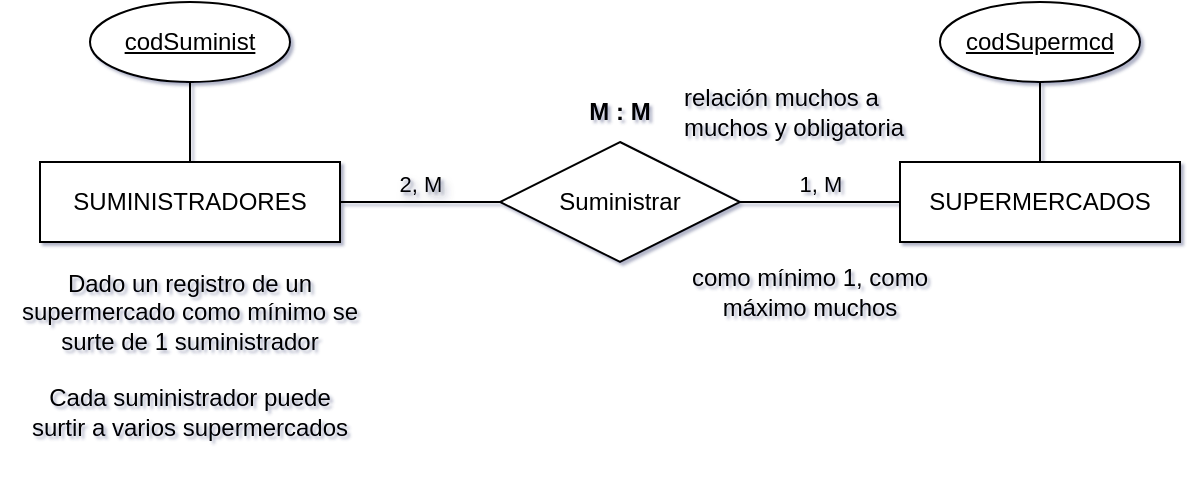 <mxfile version="24.7.17">
  <diagram name="Página-1" id="JO-Kbz_GNz-LB_rPfuFE">
    <mxGraphModel dx="988" dy="573" grid="1" gridSize="10" guides="1" tooltips="1" connect="1" arrows="1" fold="1" page="1" pageScale="1" pageWidth="1920" pageHeight="1200" background="none" math="0" shadow="1">
      <root>
        <mxCell id="0" />
        <mxCell id="1" parent="0" />
        <mxCell id="5EynptWEYeTZD6q-KqAJ-1" value="SUMINISTRADORES" style="whiteSpace=wrap;html=1;align=center;shadow=0;flipH=0;flipV=0;" parent="1" vertex="1">
          <mxGeometry x="40" y="120" width="150" height="40" as="geometry" />
        </mxCell>
        <mxCell id="5EynptWEYeTZD6q-KqAJ-4" value="2, M" style="edgeStyle=orthogonalEdgeStyle;rounded=0;orthogonalLoop=1;jettySize=auto;html=1;exitX=0;exitY=0.5;exitDx=0;exitDy=0;entryX=1;entryY=0.5;entryDx=0;entryDy=0;verticalAlign=bottom;labelBackgroundColor=none;fontColor=default;textShadow=1;endArrow=none;endFill=0;shadow=0;" parent="1" source="5EynptWEYeTZD6q-KqAJ-3" target="5EynptWEYeTZD6q-KqAJ-1" edge="1">
          <mxGeometry relative="1" as="geometry" />
        </mxCell>
        <mxCell id="5EynptWEYeTZD6q-KqAJ-5" value="1, M" style="edgeStyle=orthogonalEdgeStyle;shape=connector;rounded=0;orthogonalLoop=1;jettySize=auto;html=1;exitX=1;exitY=0.5;exitDx=0;exitDy=0;strokeColor=default;align=center;verticalAlign=bottom;fontFamily=Helvetica;fontSize=11;fontColor=default;labelBackgroundColor=none;endArrow=none;endFill=0;shadow=0;entryX=0;entryY=0.5;entryDx=0;entryDy=0;" parent="1" source="5EynptWEYeTZD6q-KqAJ-3" target="5EynptWEYeTZD6q-KqAJ-2" edge="1">
          <mxGeometry relative="1" as="geometry">
            <mxPoint x="540" y="100" as="targetPoint" />
          </mxGeometry>
        </mxCell>
        <mxCell id="5EynptWEYeTZD6q-KqAJ-3" value="Suministrar" style="shape=rhombus;perimeter=rhombusPerimeter;whiteSpace=wrap;html=1;align=center;shadow=0;flipH=0;flipV=0;" parent="1" vertex="1">
          <mxGeometry x="270" y="110" width="120" height="60" as="geometry" />
        </mxCell>
        <mxCell id="5EynptWEYeTZD6q-KqAJ-2" value="SUPERMERCADOS" style="whiteSpace=wrap;html=1;align=center;shadow=0;flipH=0;flipV=0;" parent="1" vertex="1">
          <mxGeometry x="470" y="120" width="140" height="40" as="geometry" />
        </mxCell>
        <mxCell id="GQsO0ul9ZgqGR5JIg6i9-3" value="Dado un registro de un supermercado como mínimo se surte de 1 suministrador" style="text;html=1;align=center;verticalAlign=middle;whiteSpace=wrap;rounded=0;" parent="1" vertex="1">
          <mxGeometry x="20" y="150" width="190" height="90" as="geometry" />
        </mxCell>
        <mxCell id="GQsO0ul9ZgqGR5JIg6i9-4" value="Cada suministrador puede surtir a varios supermercados" style="text;html=1;align=center;verticalAlign=middle;whiteSpace=wrap;rounded=0;" parent="1" vertex="1">
          <mxGeometry x="30" y="210" width="170" height="70" as="geometry" />
        </mxCell>
        <mxCell id="GQsO0ul9ZgqGR5JIg6i9-5" value="como mínimo 1, como máximo muchos" style="text;html=1;align=center;verticalAlign=middle;whiteSpace=wrap;rounded=0;" parent="1" vertex="1">
          <mxGeometry x="355" y="160" width="140" height="50" as="geometry" />
        </mxCell>
        <mxCell id="GQsO0ul9ZgqGR5JIg6i9-7" value="relación muchos a muchos y obligatoria" style="text;html=1;align=left;verticalAlign=middle;whiteSpace=wrap;rounded=0;" parent="1" vertex="1">
          <mxGeometry x="360" y="80" width="130" height="30" as="geometry" />
        </mxCell>
        <mxCell id="GQsO0ul9ZgqGR5JIg6i9-8" value="&lt;b&gt;M : M&lt;/b&gt;" style="text;html=1;align=center;verticalAlign=middle;whiteSpace=wrap;rounded=0;" parent="1" vertex="1">
          <mxGeometry x="300" y="80" width="60" height="30" as="geometry" />
        </mxCell>
        <mxCell id="O3S8YqVi3xzq-e0ClRUe-1" value="&lt;u&gt;codSuminist&lt;/u&gt;" style="ellipse;whiteSpace=wrap;html=1;align=center;" vertex="1" parent="1">
          <mxGeometry x="65" y="40" width="100" height="40" as="geometry" />
        </mxCell>
        <mxCell id="O3S8YqVi3xzq-e0ClRUe-2" value="&lt;u&gt;codSupermcd&lt;/u&gt;" style="ellipse;whiteSpace=wrap;html=1;align=center;" vertex="1" parent="1">
          <mxGeometry x="490" y="40" width="100" height="40" as="geometry" />
        </mxCell>
        <mxCell id="O3S8YqVi3xzq-e0ClRUe-3" value="" style="endArrow=none;html=1;rounded=0;exitX=0.5;exitY=0;exitDx=0;exitDy=0;entryX=0.5;entryY=1;entryDx=0;entryDy=0;" edge="1" parent="1" source="5EynptWEYeTZD6q-KqAJ-2" target="O3S8YqVi3xzq-e0ClRUe-2">
          <mxGeometry width="50" height="50" relative="1" as="geometry">
            <mxPoint x="420" y="170" as="sourcePoint" />
            <mxPoint x="470" y="120" as="targetPoint" />
          </mxGeometry>
        </mxCell>
        <mxCell id="O3S8YqVi3xzq-e0ClRUe-4" value="" style="endArrow=none;html=1;rounded=0;exitX=0.5;exitY=0;exitDx=0;exitDy=0;entryX=0.5;entryY=1;entryDx=0;entryDy=0;" edge="1" parent="1" source="5EynptWEYeTZD6q-KqAJ-1" target="O3S8YqVi3xzq-e0ClRUe-1">
          <mxGeometry width="50" height="50" relative="1" as="geometry">
            <mxPoint x="550" y="130" as="sourcePoint" />
            <mxPoint x="190" y="90" as="targetPoint" />
          </mxGeometry>
        </mxCell>
      </root>
    </mxGraphModel>
  </diagram>
</mxfile>
